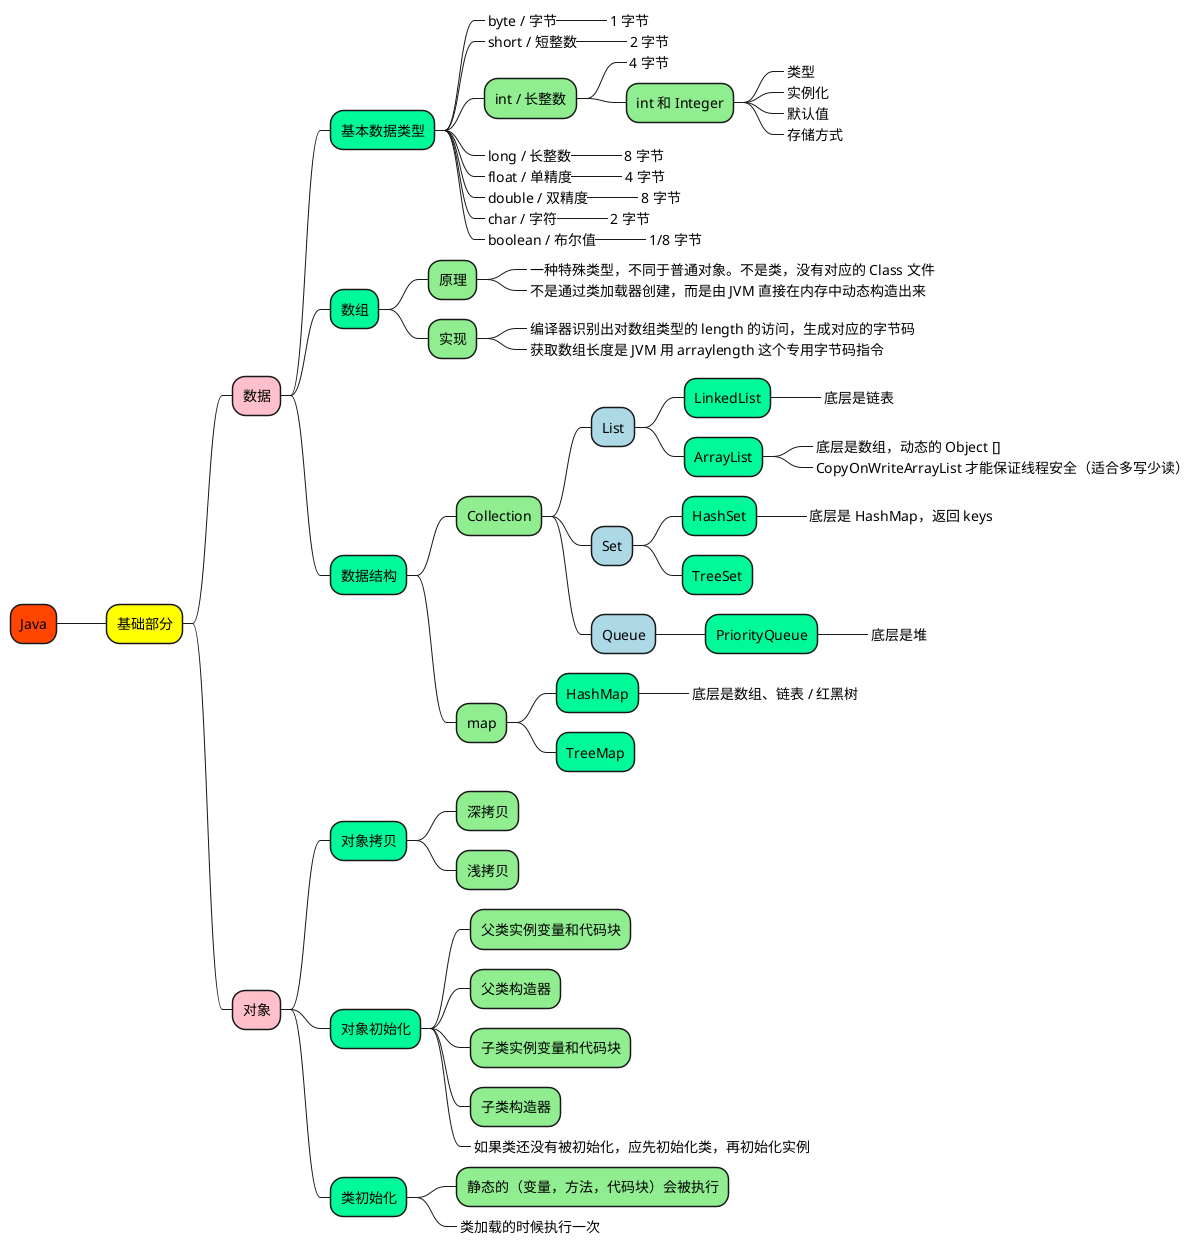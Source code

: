 @startmindmap

+[#OrangeRed] Java

++[#yellow] 基础部分

+++[#Pink] 数据

++++[#MediumSpringGreen] 基本数据类型

+++++[#LightGreen]_ byte / 字节
++++++_ 1 字节
+++++[#LightGreen]_ short / 短整数
++++++_ 2 字节
+++++[#LightGreen] int / 长整数
++++++_ 4 字节
++++++[#LightGreen] int 和 Integer
+++++++_ 类型
+++++++_ 实例化
+++++++_ 默认值
+++++++_ 存储方式
+++++[#LightGreen]_ long / 长整数
++++++_ 8 字节
+++++[#LightGreen]_ float / 单精度
++++++_ 4 字节
+++++[#LightGreen]_ double / 双精度
++++++_ 8 字节
+++++[#LightGreen]_ char / 字符
++++++_ 2 字节
+++++[#LightGreen]_ boolean / 布尔值
++++++_ 1/8 字节

++++[#MediumSpringGreen] 数组

+++++[#LightGreen] 原理
++++++[#LightBlue]_ 一种特殊类型，不同于普通对象。不是类，没有对应的 Class 文件
++++++[#LightBlue]_ 不是通过类加载器创建，而是由 JVM 直接在内存中动态构造出来

+++++[#LightGreen] 实现
++++++[#LightBlue]_ 编译器识别出对数组类型的 length 的访问，生成对应的字节码
++++++[#LightBlue]_ 获取数组长度是 JVM 用 arraylength 这个专用字节码指令

++++[#MediumSpringGreen] 数据结构

+++++[#LightGreen] Collection
++++++[#LightBlue] List
+++++++[#MediumSpringGreen] LinkedList
++++++++[#MediumSpringGreen]_ 底层是链表
+++++++[#MediumSpringGreen] ArrayList
++++++++[#MediumSpringGreen]_ 底层是数组，动态的 Object []
++++++++[#MediumSpringGreen]_ CopyOnWriteArrayList 才能保证线程安全（适合多写少读）

++++++[#LightBlue] Set
+++++++[#MediumSpringGreen] HashSet
++++++++[#MediumSpringGreen]_ 底层是 HashMap，返回 keys
+++++++[#MediumSpringGreen] TreeSet

++++++[#LightBlue] Queue
+++++++[#MediumSpringGreen] PriorityQueue
++++++++[#MediumSpringGreen]_ 底层是堆

+++++[#LightGreen] map
++++++[#MediumSpringGreen] HashMap
+++++++[#MediumSpringGreen]_ 底层是数组、链表 / 红黑树
++++++[#MediumSpringGreen] TreeMap


+++[#Pink] 对象

++++[#MediumSpringGreen] 对象拷贝
+++++[#LightGreen] 深拷贝
+++++[#LightGreen] 浅拷贝

++++[#MediumSpringGreen] 对象初始化
+++++[#LightGreen] 父类实例变量和代码块
+++++[#LightGreen] 父类构造器
+++++[#LightGreen] 子类实例变量和代码块
+++++[#LightGreen] 子类构造器
+++++[#LightGreen]_ 如果类还没有被初始化，应先初始化类，再初始化实例

++++[#MediumSpringGreen] 类初始化
+++++[#LightGreen] 静态的（变量，方法，代码块）会被执行
+++++[#LightGreen]_ 类加载的时候执行一次




'https://juejin.cn/post/6995088510134779912
'https://www.jianshu.com/p/562c4c883459
'https://www.jianshu.com/p/ecc6d3ac100d


@endmindmap